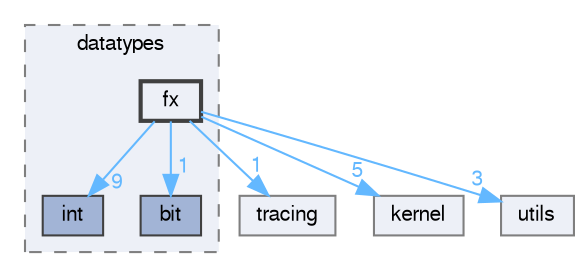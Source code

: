 digraph "sysc/datatypes/fx"
{
 // LATEX_PDF_SIZE
  bgcolor="transparent";
  edge [fontname=FreeSans,fontsize=10,labelfontname=FreeSans,labelfontsize=10];
  node [fontname=FreeSans,fontsize=10,shape=box,height=0.2,width=0.4];
  compound=true
  subgraph clusterdir_5e69c086e82be690ab2b0365646e74e7 {
    graph [ bgcolor="#edf0f7", pencolor="grey50", label="datatypes", fontname=FreeSans,fontsize=10 style="filled,dashed", URL="dir_5e69c086e82be690ab2b0365646e74e7.html",tooltip=""]
  dir_4913bade71ac789252954d06e5b30a22 [label="int", fillcolor="#a2b4d6", color="grey25", style="filled", URL="dir_4913bade71ac789252954d06e5b30a22.html",tooltip=""];
  dir_d489ae3556ea625c3b8f44aba1bab533 [label="bit", fillcolor="#a2b4d6", color="grey25", style="filled", URL="dir_d489ae3556ea625c3b8f44aba1bab533.html",tooltip=""];
  dir_6bba2293868849cba8e159ce68b53c59 [label="fx", fillcolor="#edf0f7", color="grey25", style="filled,bold", URL="dir_6bba2293868849cba8e159ce68b53c59.html",tooltip=""];
  }
  dir_4eddbcb30e9a369379b31e2b2e8cd530 [label="tracing", fillcolor="#edf0f7", color="grey50", style="filled", URL="dir_4eddbcb30e9a369379b31e2b2e8cd530.html",tooltip=""];
  dir_b4b56023568c35e5a49172d00a6c7a39 [label="kernel", fillcolor="#edf0f7", color="grey50", style="filled", URL="dir_b4b56023568c35e5a49172d00a6c7a39.html",tooltip=""];
  dir_abe2d21ecb619c40140cdc0b9ea59ef5 [label="utils", fillcolor="#edf0f7", color="grey50", style="filled", URL="dir_abe2d21ecb619c40140cdc0b9ea59ef5.html",tooltip=""];
  dir_6bba2293868849cba8e159ce68b53c59->dir_4913bade71ac789252954d06e5b30a22 [headlabel="9", labeldistance=1.5 headhref="dir_000003_000004.html" href="dir_000003_000004.html" color="steelblue1" fontcolor="steelblue1"];
  dir_6bba2293868849cba8e159ce68b53c59->dir_4eddbcb30e9a369379b31e2b2e8cd530 [headlabel="1", labeldistance=1.5 headhref="dir_000003_000008.html" href="dir_000003_000008.html" color="steelblue1" fontcolor="steelblue1"];
  dir_6bba2293868849cba8e159ce68b53c59->dir_abe2d21ecb619c40140cdc0b9ea59ef5 [headlabel="3", labeldistance=1.5 headhref="dir_000003_000009.html" href="dir_000003_000009.html" color="steelblue1" fontcolor="steelblue1"];
  dir_6bba2293868849cba8e159ce68b53c59->dir_b4b56023568c35e5a49172d00a6c7a39 [headlabel="5", labeldistance=1.5 headhref="dir_000003_000005.html" href="dir_000003_000005.html" color="steelblue1" fontcolor="steelblue1"];
  dir_6bba2293868849cba8e159ce68b53c59->dir_d489ae3556ea625c3b8f44aba1bab533 [headlabel="1", labeldistance=1.5 headhref="dir_000003_000000.html" href="dir_000003_000000.html" color="steelblue1" fontcolor="steelblue1"];
}
